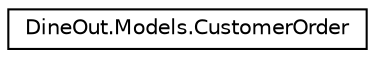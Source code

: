 digraph "Graphical Class Hierarchy"
{
 // LATEX_PDF_SIZE
  edge [fontname="Helvetica",fontsize="10",labelfontname="Helvetica",labelfontsize="10"];
  node [fontname="Helvetica",fontsize="10",shape=record];
  rankdir="LR";
  Node0 [label="DineOut.Models.CustomerOrder",height=0.2,width=0.4,color="black", fillcolor="white", style="filled",URL="$class_dine_out_1_1_models_1_1_customer_order.html",tooltip=" "];
}
